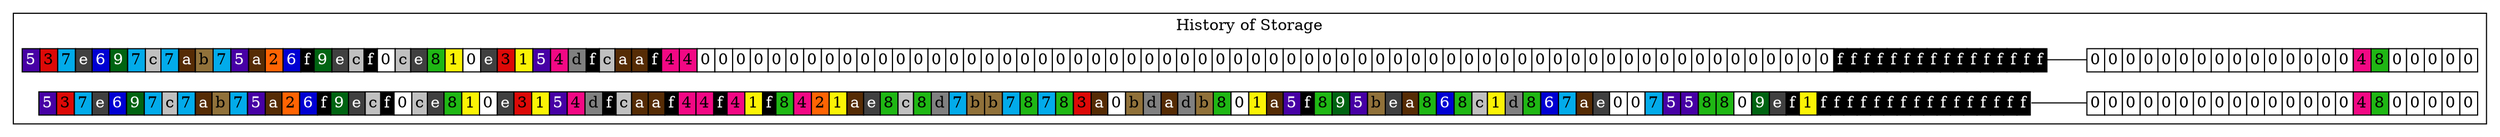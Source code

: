 digraph trie {
		rankdir=LR;
		node [shape=none margin=0 width=0 height=0]
		edge [dir = none headport=w tailport=e]
	subgraph cluster_0 {
			label = "History of Storage";
			color = black;

	k_30 [label=<
	<table border="0" color="#000000" cellborder="1" cellspacing="0">
	<tr>		<td bgcolor="#4700A5"><font color="#FFFFFF">5</font></td>
				<td bgcolor="#DD0907"><font color="#000000">3</font></td>
				<td bgcolor="#02ABEA"><font color="#000000">7</font></td>
				<td bgcolor="#404040"><font color="#FFFFFF">e</font></td>
				<td bgcolor="#0000D3"><font color="#FFFFFF">6</font></td>
				<td bgcolor="#006412"><font color="#FFFFFF">9</font></td>
				<td bgcolor="#02ABEA"><font color="#000000">7</font></td>
				<td bgcolor="#C0C0C0"><font color="#000000">c</font></td>
				<td bgcolor="#02ABEA"><font color="#000000">7</font></td>
				<td bgcolor="#562C05"><font color="#FFFFFF">a</font></td>
				<td bgcolor="#90713A"><font color="#000000">b</font></td>
				<td bgcolor="#02ABEA"><font color="#000000">7</font></td>
				<td bgcolor="#4700A5"><font color="#FFFFFF">5</font></td>
				<td bgcolor="#562C05"><font color="#FFFFFF">a</font></td>
				<td bgcolor="#FF6403"><font color="#000000">2</font></td>
				<td bgcolor="#0000D3"><font color="#FFFFFF">6</font></td>
				<td bgcolor="#000000"><font color="#FFFFFF">f</font></td>
				<td bgcolor="#006412"><font color="#FFFFFF">9</font></td>
				<td bgcolor="#404040"><font color="#FFFFFF">e</font></td>
				<td bgcolor="#C0C0C0"><font color="#000000">c</font></td>
				<td bgcolor="#000000"><font color="#FFFFFF">f</font></td>
				<td bgcolor="#FFFFFF"><font color="#000000">0</font></td>
				<td bgcolor="#C0C0C0"><font color="#000000">c</font></td>
				<td bgcolor="#404040"><font color="#FFFFFF">e</font></td>
				<td bgcolor="#1FB714"><font color="#000000">8</font></td>
				<td bgcolor="#FBF305"><font color="#000000">1</font></td>
				<td bgcolor="#FFFFFF"><font color="#000000">0</font></td>
				<td bgcolor="#404040"><font color="#FFFFFF">e</font></td>
				<td bgcolor="#DD0907"><font color="#000000">3</font></td>
				<td bgcolor="#FBF305"><font color="#000000">1</font></td>
				<td bgcolor="#4700A5"><font color="#FFFFFF">5</font></td>
				<td bgcolor="#F20884"><font color="#000000">4</font></td>
				<td bgcolor="#808080"><font color="#000000">d</font></td>
				<td bgcolor="#000000"><font color="#FFFFFF">f</font></td>
				<td bgcolor="#C0C0C0"><font color="#000000">c</font></td>
				<td bgcolor="#562C05"><font color="#FFFFFF">a</font></td>
				<td bgcolor="#562C05"><font color="#FFFFFF">a</font></td>
				<td bgcolor="#000000"><font color="#FFFFFF">f</font></td>
				<td bgcolor="#F20884"><font color="#000000">4</font></td>
				<td bgcolor="#F20884"><font color="#000000">4</font></td>
				<td bgcolor="#FFFFFF"><font color="#000000">0</font></td>
				<td bgcolor="#FFFFFF"><font color="#000000">0</font></td>
				<td bgcolor="#FFFFFF"><font color="#000000">0</font></td>
				<td bgcolor="#FFFFFF"><font color="#000000">0</font></td>
				<td bgcolor="#FFFFFF"><font color="#000000">0</font></td>
				<td bgcolor="#FFFFFF"><font color="#000000">0</font></td>
				<td bgcolor="#FFFFFF"><font color="#000000">0</font></td>
				<td bgcolor="#FFFFFF"><font color="#000000">0</font></td>
				<td bgcolor="#FFFFFF"><font color="#000000">0</font></td>
				<td bgcolor="#FFFFFF"><font color="#000000">0</font></td>
				<td bgcolor="#FFFFFF"><font color="#000000">0</font></td>
				<td bgcolor="#FFFFFF"><font color="#000000">0</font></td>
				<td bgcolor="#FFFFFF"><font color="#000000">0</font></td>
				<td bgcolor="#FFFFFF"><font color="#000000">0</font></td>
				<td bgcolor="#FFFFFF"><font color="#000000">0</font></td>
				<td bgcolor="#FFFFFF"><font color="#000000">0</font></td>
				<td bgcolor="#FFFFFF"><font color="#000000">0</font></td>
				<td bgcolor="#FFFFFF"><font color="#000000">0</font></td>
				<td bgcolor="#FFFFFF"><font color="#000000">0</font></td>
				<td bgcolor="#FFFFFF"><font color="#000000">0</font></td>
				<td bgcolor="#FFFFFF"><font color="#000000">0</font></td>
				<td bgcolor="#FFFFFF"><font color="#000000">0</font></td>
				<td bgcolor="#FFFFFF"><font color="#000000">0</font></td>
				<td bgcolor="#FFFFFF"><font color="#000000">0</font></td>
				<td bgcolor="#FFFFFF"><font color="#000000">0</font></td>
				<td bgcolor="#FFFFFF"><font color="#000000">0</font></td>
				<td bgcolor="#FFFFFF"><font color="#000000">0</font></td>
				<td bgcolor="#FFFFFF"><font color="#000000">0</font></td>
				<td bgcolor="#FFFFFF"><font color="#000000">0</font></td>
				<td bgcolor="#FFFFFF"><font color="#000000">0</font></td>
				<td bgcolor="#FFFFFF"><font color="#000000">0</font></td>
				<td bgcolor="#FFFFFF"><font color="#000000">0</font></td>
				<td bgcolor="#FFFFFF"><font color="#000000">0</font></td>
				<td bgcolor="#FFFFFF"><font color="#000000">0</font></td>
				<td bgcolor="#FFFFFF"><font color="#000000">0</font></td>
				<td bgcolor="#FFFFFF"><font color="#000000">0</font></td>
				<td bgcolor="#FFFFFF"><font color="#000000">0</font></td>
				<td bgcolor="#FFFFFF"><font color="#000000">0</font></td>
				<td bgcolor="#FFFFFF"><font color="#000000">0</font></td>
				<td bgcolor="#FFFFFF"><font color="#000000">0</font></td>
				<td bgcolor="#FFFFFF"><font color="#000000">0</font></td>
				<td bgcolor="#FFFFFF"><font color="#000000">0</font></td>
				<td bgcolor="#FFFFFF"><font color="#000000">0</font></td>
				<td bgcolor="#FFFFFF"><font color="#000000">0</font></td>
				<td bgcolor="#FFFFFF"><font color="#000000">0</font></td>
				<td bgcolor="#FFFFFF"><font color="#000000">0</font></td>
				<td bgcolor="#FFFFFF"><font color="#000000">0</font></td>
				<td bgcolor="#FFFFFF"><font color="#000000">0</font></td>
				<td bgcolor="#FFFFFF"><font color="#000000">0</font></td>
				<td bgcolor="#FFFFFF"><font color="#000000">0</font></td>
				<td bgcolor="#FFFFFF"><font color="#000000">0</font></td>
				<td bgcolor="#FFFFFF"><font color="#000000">0</font></td>
				<td bgcolor="#FFFFFF"><font color="#000000">0</font></td>
				<td bgcolor="#FFFFFF"><font color="#000000">0</font></td>
				<td bgcolor="#FFFFFF"><font color="#000000">0</font></td>
				<td bgcolor="#FFFFFF"><font color="#000000">0</font></td>
				<td bgcolor="#FFFFFF"><font color="#000000">0</font></td>
				<td bgcolor="#FFFFFF"><font color="#000000">0</font></td>
				<td bgcolor="#FFFFFF"><font color="#000000">0</font></td>
				<td bgcolor="#FFFFFF"><font color="#000000">0</font></td>
				<td bgcolor="#FFFFFF"><font color="#000000">0</font></td>
				<td bgcolor="#FFFFFF"><font color="#000000">0</font></td>
				<td bgcolor="#FFFFFF"><font color="#000000">0</font></td>
				<td bgcolor="#FFFFFF"><font color="#000000">0</font></td>
				<td bgcolor="#000000"><font color="#FFFFFF">f</font></td>
				<td bgcolor="#000000"><font color="#FFFFFF">f</font></td>
				<td bgcolor="#000000"><font color="#FFFFFF">f</font></td>
				<td bgcolor="#000000"><font color="#FFFFFF">f</font></td>
				<td bgcolor="#000000"><font color="#FFFFFF">f</font></td>
				<td bgcolor="#000000"><font color="#FFFFFF">f</font></td>
				<td bgcolor="#000000"><font color="#FFFFFF">f</font></td>
				<td bgcolor="#000000"><font color="#FFFFFF">f</font></td>
				<td bgcolor="#000000"><font color="#FFFFFF">f</font></td>
				<td bgcolor="#000000"><font color="#FFFFFF">f</font></td>
				<td bgcolor="#000000"><font color="#FFFFFF">f</font></td>
				<td bgcolor="#000000"><font color="#FFFFFF">f</font></td>
				<td bgcolor="#000000"><font color="#FFFFFF">f</font></td>
				<td bgcolor="#000000"><font color="#FFFFFF">f</font></td>
				<td bgcolor="#000000"><font color="#FFFFFF">f</font></td>
				<td bgcolor="#000000"><font color="#FFFFFF">f</font></td>
		
	</tr></table>
	>];
	
	v_30 [label=<
	<table border="0" color="#000000" cellborder="1" cellspacing="0">
	<tr>		<td bgcolor="#FFFFFF"><font color="#000000">0</font></td>
				<td bgcolor="#FFFFFF"><font color="#000000">0</font></td>
				<td bgcolor="#FFFFFF"><font color="#000000">0</font></td>
				<td bgcolor="#FFFFFF"><font color="#000000">0</font></td>
				<td bgcolor="#FFFFFF"><font color="#000000">0</font></td>
				<td bgcolor="#FFFFFF"><font color="#000000">0</font></td>
				<td bgcolor="#FFFFFF"><font color="#000000">0</font></td>
				<td bgcolor="#FFFFFF"><font color="#000000">0</font></td>
				<td bgcolor="#FFFFFF"><font color="#000000">0</font></td>
				<td bgcolor="#FFFFFF"><font color="#000000">0</font></td>
				<td bgcolor="#FFFFFF"><font color="#000000">0</font></td>
				<td bgcolor="#FFFFFF"><font color="#000000">0</font></td>
				<td bgcolor="#FFFFFF"><font color="#000000">0</font></td>
				<td bgcolor="#FFFFFF"><font color="#000000">0</font></td>
				<td bgcolor="#FFFFFF"><font color="#000000">0</font></td>
				<td bgcolor="#F20884"><font color="#000000">4</font></td>
				<td bgcolor="#1FB714"><font color="#000000">8</font></td>
				<td bgcolor="#FFFFFF"><font color="#000000">0</font></td>
				<td bgcolor="#FFFFFF"><font color="#000000">0</font></td>
				<td bgcolor="#FFFFFF"><font color="#000000">0</font></td>
				<td bgcolor="#FFFFFF"><font color="#000000">0</font></td>
				<td bgcolor="#FFFFFF"><font color="#000000">0</font></td>
		
	</tr></table>
	>];
	k_30 -> v_30;

	k_31 [label=<
	<table border="0" color="#000000" cellborder="1" cellspacing="0">
	<tr>		<td bgcolor="#4700A5"><font color="#FFFFFF">5</font></td>
				<td bgcolor="#DD0907"><font color="#000000">3</font></td>
				<td bgcolor="#02ABEA"><font color="#000000">7</font></td>
				<td bgcolor="#404040"><font color="#FFFFFF">e</font></td>
				<td bgcolor="#0000D3"><font color="#FFFFFF">6</font></td>
				<td bgcolor="#006412"><font color="#FFFFFF">9</font></td>
				<td bgcolor="#02ABEA"><font color="#000000">7</font></td>
				<td bgcolor="#C0C0C0"><font color="#000000">c</font></td>
				<td bgcolor="#02ABEA"><font color="#000000">7</font></td>
				<td bgcolor="#562C05"><font color="#FFFFFF">a</font></td>
				<td bgcolor="#90713A"><font color="#000000">b</font></td>
				<td bgcolor="#02ABEA"><font color="#000000">7</font></td>
				<td bgcolor="#4700A5"><font color="#FFFFFF">5</font></td>
				<td bgcolor="#562C05"><font color="#FFFFFF">a</font></td>
				<td bgcolor="#FF6403"><font color="#000000">2</font></td>
				<td bgcolor="#0000D3"><font color="#FFFFFF">6</font></td>
				<td bgcolor="#000000"><font color="#FFFFFF">f</font></td>
				<td bgcolor="#006412"><font color="#FFFFFF">9</font></td>
				<td bgcolor="#404040"><font color="#FFFFFF">e</font></td>
				<td bgcolor="#C0C0C0"><font color="#000000">c</font></td>
				<td bgcolor="#000000"><font color="#FFFFFF">f</font></td>
				<td bgcolor="#FFFFFF"><font color="#000000">0</font></td>
				<td bgcolor="#C0C0C0"><font color="#000000">c</font></td>
				<td bgcolor="#404040"><font color="#FFFFFF">e</font></td>
				<td bgcolor="#1FB714"><font color="#000000">8</font></td>
				<td bgcolor="#FBF305"><font color="#000000">1</font></td>
				<td bgcolor="#FFFFFF"><font color="#000000">0</font></td>
				<td bgcolor="#404040"><font color="#FFFFFF">e</font></td>
				<td bgcolor="#DD0907"><font color="#000000">3</font></td>
				<td bgcolor="#FBF305"><font color="#000000">1</font></td>
				<td bgcolor="#4700A5"><font color="#FFFFFF">5</font></td>
				<td bgcolor="#F20884"><font color="#000000">4</font></td>
				<td bgcolor="#808080"><font color="#000000">d</font></td>
				<td bgcolor="#000000"><font color="#FFFFFF">f</font></td>
				<td bgcolor="#C0C0C0"><font color="#000000">c</font></td>
				<td bgcolor="#562C05"><font color="#FFFFFF">a</font></td>
				<td bgcolor="#562C05"><font color="#FFFFFF">a</font></td>
				<td bgcolor="#000000"><font color="#FFFFFF">f</font></td>
				<td bgcolor="#F20884"><font color="#000000">4</font></td>
				<td bgcolor="#F20884"><font color="#000000">4</font></td>
				<td bgcolor="#000000"><font color="#FFFFFF">f</font></td>
				<td bgcolor="#F20884"><font color="#000000">4</font></td>
				<td bgcolor="#FBF305"><font color="#000000">1</font></td>
				<td bgcolor="#000000"><font color="#FFFFFF">f</font></td>
				<td bgcolor="#1FB714"><font color="#000000">8</font></td>
				<td bgcolor="#F20884"><font color="#000000">4</font></td>
				<td bgcolor="#FF6403"><font color="#000000">2</font></td>
				<td bgcolor="#FBF305"><font color="#000000">1</font></td>
				<td bgcolor="#562C05"><font color="#FFFFFF">a</font></td>
				<td bgcolor="#404040"><font color="#FFFFFF">e</font></td>
				<td bgcolor="#1FB714"><font color="#000000">8</font></td>
				<td bgcolor="#C0C0C0"><font color="#000000">c</font></td>
				<td bgcolor="#1FB714"><font color="#000000">8</font></td>
				<td bgcolor="#808080"><font color="#000000">d</font></td>
				<td bgcolor="#02ABEA"><font color="#000000">7</font></td>
				<td bgcolor="#90713A"><font color="#000000">b</font></td>
				<td bgcolor="#90713A"><font color="#000000">b</font></td>
				<td bgcolor="#02ABEA"><font color="#000000">7</font></td>
				<td bgcolor="#1FB714"><font color="#000000">8</font></td>
				<td bgcolor="#02ABEA"><font color="#000000">7</font></td>
				<td bgcolor="#1FB714"><font color="#000000">8</font></td>
				<td bgcolor="#DD0907"><font color="#000000">3</font></td>
				<td bgcolor="#562C05"><font color="#FFFFFF">a</font></td>
				<td bgcolor="#FFFFFF"><font color="#000000">0</font></td>
				<td bgcolor="#90713A"><font color="#000000">b</font></td>
				<td bgcolor="#808080"><font color="#000000">d</font></td>
				<td bgcolor="#562C05"><font color="#FFFFFF">a</font></td>
				<td bgcolor="#808080"><font color="#000000">d</font></td>
				<td bgcolor="#90713A"><font color="#000000">b</font></td>
				<td bgcolor="#1FB714"><font color="#000000">8</font></td>
				<td bgcolor="#FFFFFF"><font color="#000000">0</font></td>
				<td bgcolor="#FBF305"><font color="#000000">1</font></td>
				<td bgcolor="#562C05"><font color="#FFFFFF">a</font></td>
				<td bgcolor="#4700A5"><font color="#FFFFFF">5</font></td>
				<td bgcolor="#000000"><font color="#FFFFFF">f</font></td>
				<td bgcolor="#1FB714"><font color="#000000">8</font></td>
				<td bgcolor="#006412"><font color="#FFFFFF">9</font></td>
				<td bgcolor="#4700A5"><font color="#FFFFFF">5</font></td>
				<td bgcolor="#90713A"><font color="#000000">b</font></td>
				<td bgcolor="#404040"><font color="#FFFFFF">e</font></td>
				<td bgcolor="#562C05"><font color="#FFFFFF">a</font></td>
				<td bgcolor="#1FB714"><font color="#000000">8</font></td>
				<td bgcolor="#0000D3"><font color="#FFFFFF">6</font></td>
				<td bgcolor="#1FB714"><font color="#000000">8</font></td>
				<td bgcolor="#C0C0C0"><font color="#000000">c</font></td>
				<td bgcolor="#FBF305"><font color="#000000">1</font></td>
				<td bgcolor="#808080"><font color="#000000">d</font></td>
				<td bgcolor="#1FB714"><font color="#000000">8</font></td>
				<td bgcolor="#0000D3"><font color="#FFFFFF">6</font></td>
				<td bgcolor="#02ABEA"><font color="#000000">7</font></td>
				<td bgcolor="#562C05"><font color="#FFFFFF">a</font></td>
				<td bgcolor="#404040"><font color="#FFFFFF">e</font></td>
				<td bgcolor="#FFFFFF"><font color="#000000">0</font></td>
				<td bgcolor="#FFFFFF"><font color="#000000">0</font></td>
				<td bgcolor="#02ABEA"><font color="#000000">7</font></td>
				<td bgcolor="#4700A5"><font color="#FFFFFF">5</font></td>
				<td bgcolor="#4700A5"><font color="#FFFFFF">5</font></td>
				<td bgcolor="#1FB714"><font color="#000000">8</font></td>
				<td bgcolor="#1FB714"><font color="#000000">8</font></td>
				<td bgcolor="#FFFFFF"><font color="#000000">0</font></td>
				<td bgcolor="#006412"><font color="#FFFFFF">9</font></td>
				<td bgcolor="#404040"><font color="#FFFFFF">e</font></td>
				<td bgcolor="#000000"><font color="#FFFFFF">f</font></td>
				<td bgcolor="#FBF305"><font color="#000000">1</font></td>
				<td bgcolor="#000000"><font color="#FFFFFF">f</font></td>
				<td bgcolor="#000000"><font color="#FFFFFF">f</font></td>
				<td bgcolor="#000000"><font color="#FFFFFF">f</font></td>
				<td bgcolor="#000000"><font color="#FFFFFF">f</font></td>
				<td bgcolor="#000000"><font color="#FFFFFF">f</font></td>
				<td bgcolor="#000000"><font color="#FFFFFF">f</font></td>
				<td bgcolor="#000000"><font color="#FFFFFF">f</font></td>
				<td bgcolor="#000000"><font color="#FFFFFF">f</font></td>
				<td bgcolor="#000000"><font color="#FFFFFF">f</font></td>
				<td bgcolor="#000000"><font color="#FFFFFF">f</font></td>
				<td bgcolor="#000000"><font color="#FFFFFF">f</font></td>
				<td bgcolor="#000000"><font color="#FFFFFF">f</font></td>
				<td bgcolor="#000000"><font color="#FFFFFF">f</font></td>
				<td bgcolor="#000000"><font color="#FFFFFF">f</font></td>
				<td bgcolor="#000000"><font color="#FFFFFF">f</font></td>
				<td bgcolor="#000000"><font color="#FFFFFF">f</font></td>
		
	</tr></table>
	>];
	
	v_31 [label=<
	<table border="0" color="#000000" cellborder="1" cellspacing="0">
	<tr>		<td bgcolor="#FFFFFF"><font color="#000000">0</font></td>
				<td bgcolor="#FFFFFF"><font color="#000000">0</font></td>
				<td bgcolor="#FFFFFF"><font color="#000000">0</font></td>
				<td bgcolor="#FFFFFF"><font color="#000000">0</font></td>
				<td bgcolor="#FFFFFF"><font color="#000000">0</font></td>
				<td bgcolor="#FFFFFF"><font color="#000000">0</font></td>
				<td bgcolor="#FFFFFF"><font color="#000000">0</font></td>
				<td bgcolor="#FFFFFF"><font color="#000000">0</font></td>
				<td bgcolor="#FFFFFF"><font color="#000000">0</font></td>
				<td bgcolor="#FFFFFF"><font color="#000000">0</font></td>
				<td bgcolor="#FFFFFF"><font color="#000000">0</font></td>
				<td bgcolor="#FFFFFF"><font color="#000000">0</font></td>
				<td bgcolor="#FFFFFF"><font color="#000000">0</font></td>
				<td bgcolor="#FFFFFF"><font color="#000000">0</font></td>
				<td bgcolor="#FFFFFF"><font color="#000000">0</font></td>
				<td bgcolor="#F20884"><font color="#000000">4</font></td>
				<td bgcolor="#1FB714"><font color="#000000">8</font></td>
				<td bgcolor="#FFFFFF"><font color="#000000">0</font></td>
				<td bgcolor="#FFFFFF"><font color="#000000">0</font></td>
				<td bgcolor="#FFFFFF"><font color="#000000">0</font></td>
				<td bgcolor="#FFFFFF"><font color="#000000">0</font></td>
				<td bgcolor="#FFFFFF"><font color="#000000">0</font></td>
		
	</tr></table>
	>];
	k_31 -> v_31;

}
}
